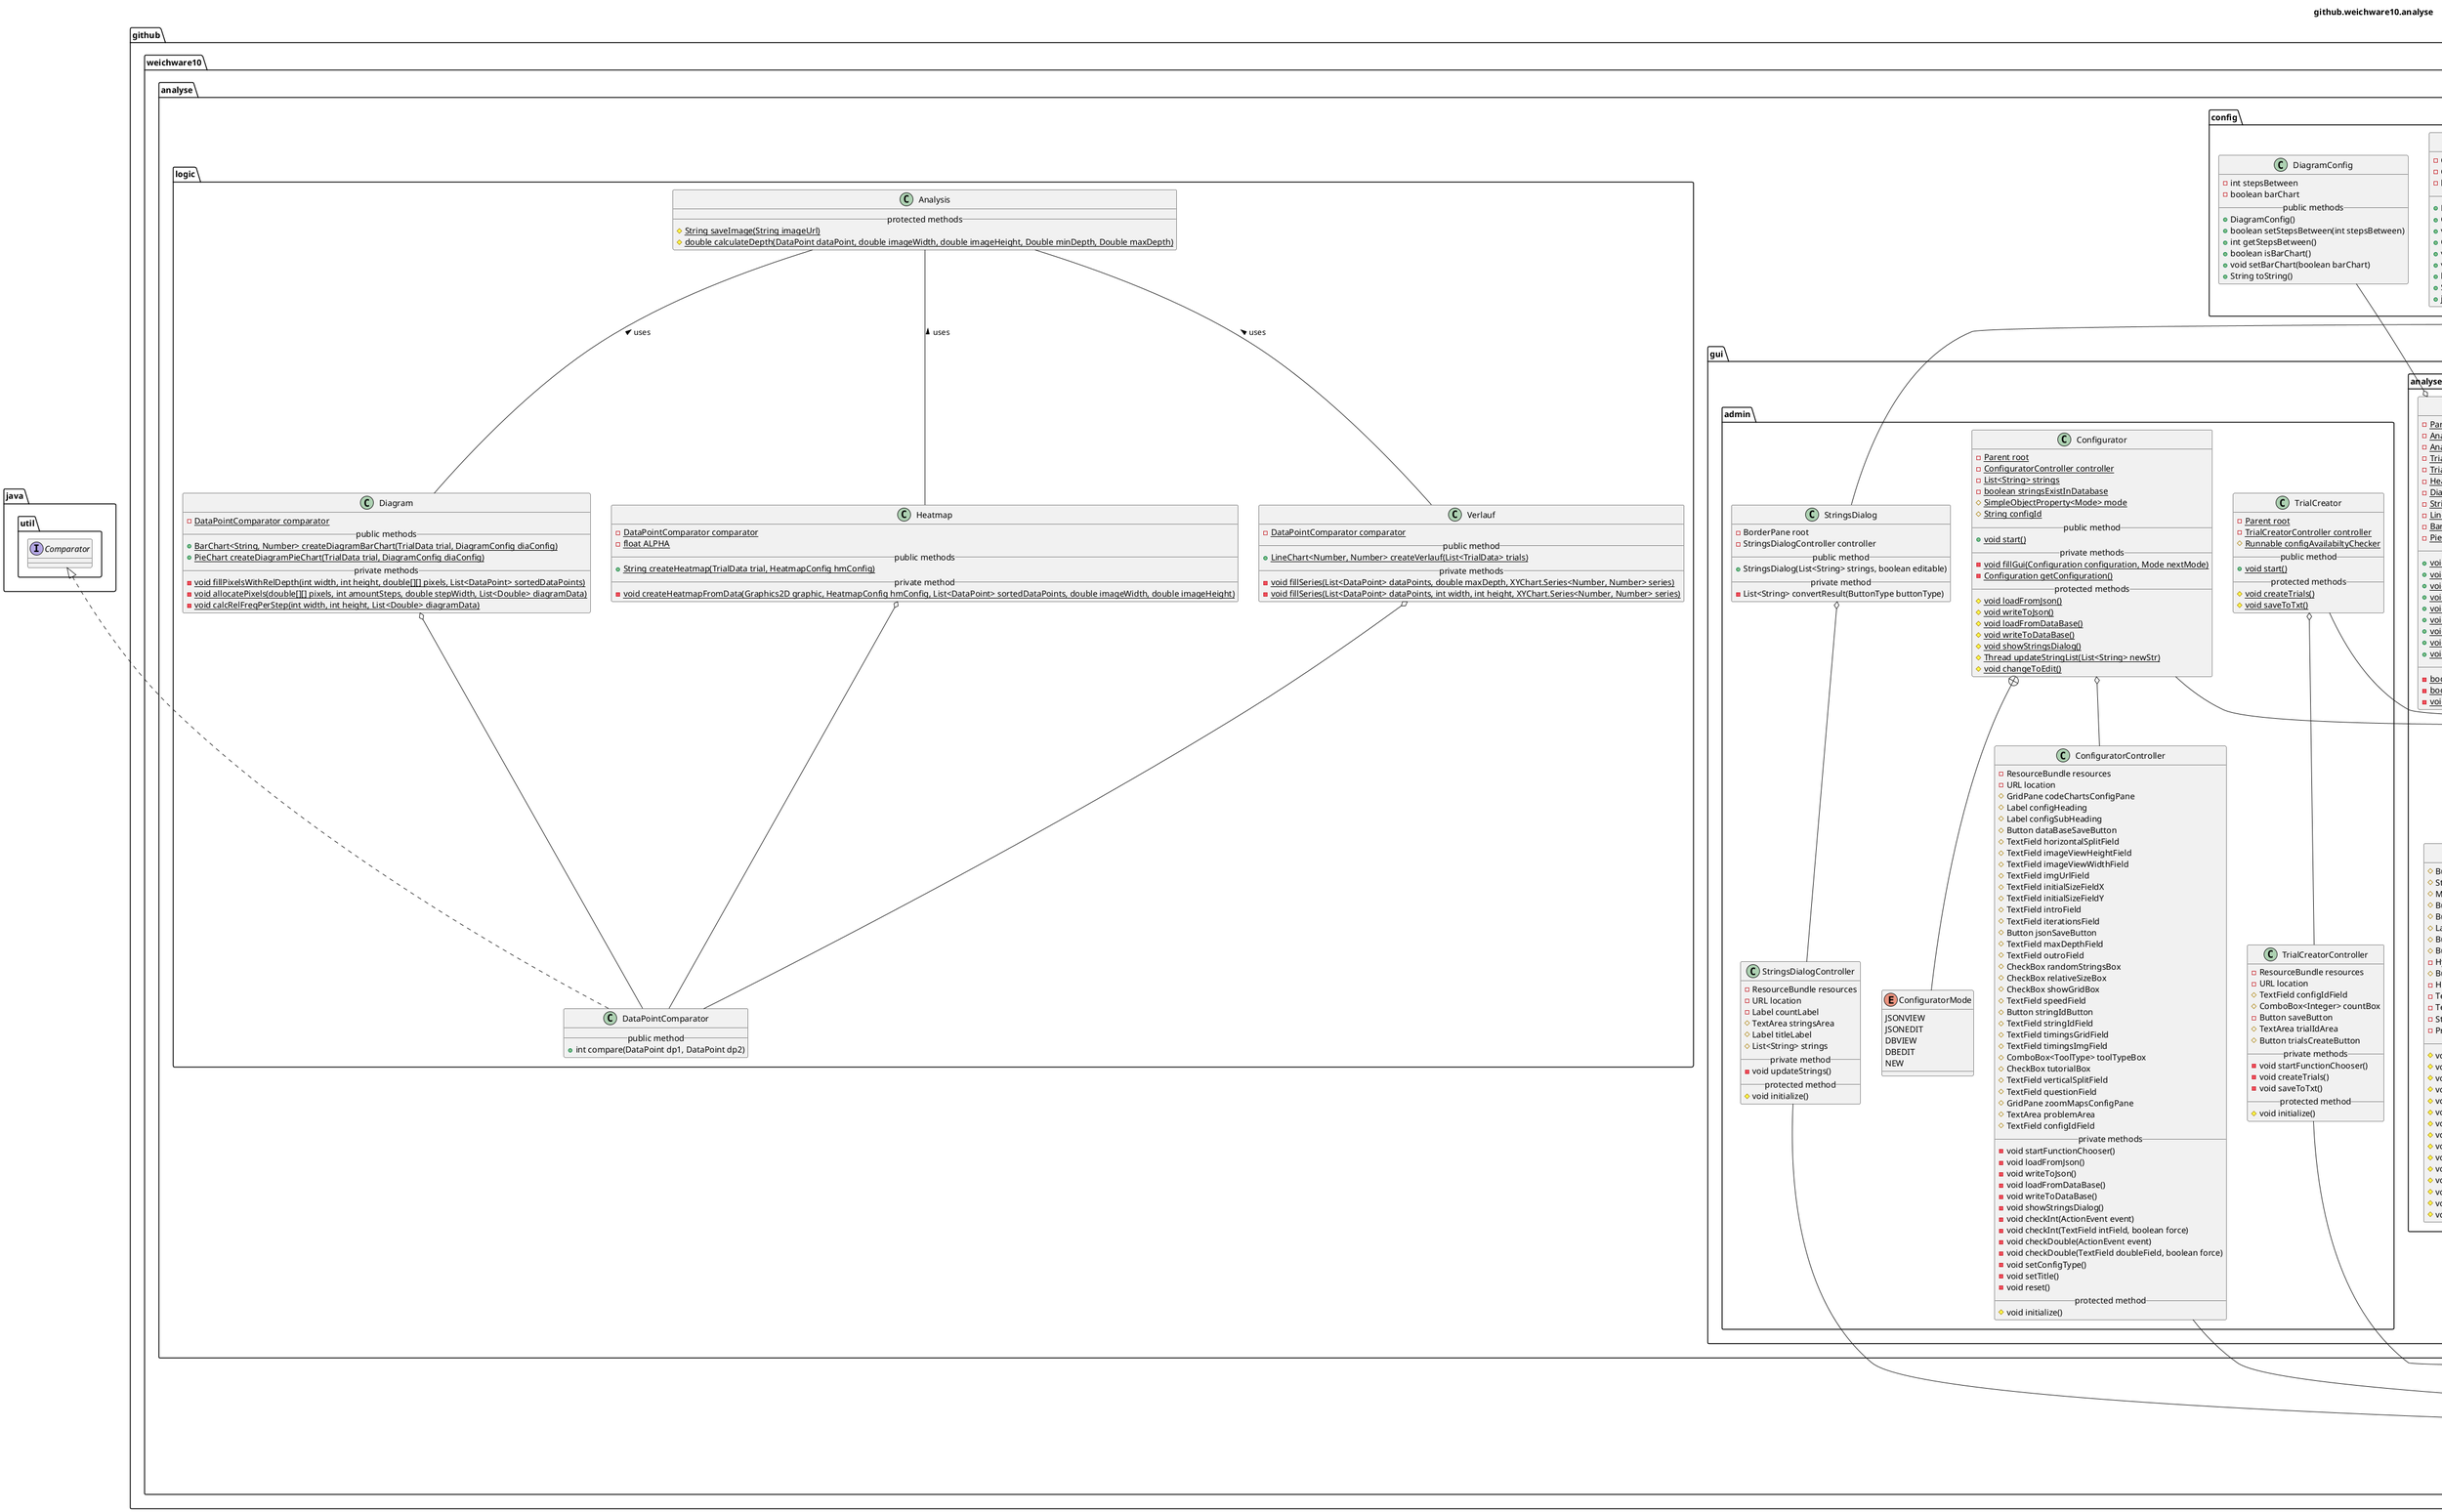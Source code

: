 @startuml github.weichware10.analyse

' left to right direction
title github.weichware10.analyse

package github.weichware10.analyse {

    class github.weichware10.analyse.Main {
        {static}+ Stage primaryStage
        {static}+ DataBaseClient dataBaseClient
        {static}+ String databaseUrl
        {static}+ int MINWIDTH
        {static}+ int MINHEIGHT
        __public methods__
        {static}+ void main(String[] args)
        + void start(Stage primaryStage)
    }

    package github.weichware10.analyse.config {

        class github.weichware10.analyse.config.DiagramConfig {
            - int stepsBetween
            - boolean barChart
            __public methods__
            +  DiagramConfig()
            + boolean setStepsBetween(int stepsBetween)
            + int getStepsBetween()
            + boolean isBarChart()
            + void setBarChart(boolean barChart)
            + String toString()
        }

        class github.weichware10.analyse.config.HeatmapConfig {
            - Color minColorDiff
            - Color maxColorDiff
            - boolean image
            __public methods__
            +  HeatmapConfig()
            + Color getMinColorDiff()
            + void setMinColorDiff(Color minColorDiff)
            + Color getMaxColorDiff()
            + void setMaxColorDiff(Color maxColorDiff)
            + void setImage(boolean image)
            + boolean isImage()
            + String toString()
            {static}+ java.awt.Color fxToAwtColor(Color color)
        }

    }

    package github.weichware10.analyse.logic {

        class github.weichware10.analyse.logic.Analysis {
            __protected methods__
            {static}# String saveImage(String imageUrl)
            {static}# double calculateDepth(DataPoint dataPoint, double imageWidth, double imageHeight, Double minDepth, Double maxDepth)
        }

        class github.weichware10.analyse.logic.DataPointComparator {
            __public method__
            + int compare(DataPoint dp1, DataPoint dp2)
        }

        class github.weichware10.analyse.logic.Diagram {
            {static}- DataPointComparator comparator
            __public methods__
            {static}+ BarChart<String, Number> createDiagramBarChart(TrialData trial, DiagramConfig diaConfig)
            {static}+ PieChart createDiagramPieChart(TrialData trial, DiagramConfig diaConfig)
            __private methods__
            {static}- void fillPixelsWithRelDepth(int width, int height, double[][] pixels, List<DataPoint> sortedDataPoints)
            {static}- void allocatePixels(double[][] pixels, int amountSteps, double stepWidth, List<Double> diagramData)
            {static}- void calcRelFreqPerStep(int width, int height, List<Double> diagramData)
        }

        class github.weichware10.analyse.logic.Heatmap {
            {static}- DataPointComparator comparator
            {static}- float ALPHA
            __public methods__
            {static}+ String createHeatmap(TrialData trial, HeatmapConfig hmConfig)
            __private method__
            {static}- void createHeatmapFromData(Graphics2D graphic, HeatmapConfig hmConfig, List<DataPoint> sortedDataPoints, double imageWidth, double imageHeight)
        }

        class github.weichware10.analyse.logic.Verlauf {
            {static}- DataPointComparator comparator
            __public method__
            {static}+ LineChart<Number, Number> createVerlauf(List<TrialData> trials)
            __private methods__
            {static}- void fillSeries(List<DataPoint> dataPoints, double maxDepth, XYChart.Series<Number, Number> series)
            {static}- void fillSeries(List<DataPoint> dataPoints, int width, int height, XYChart.Series<Number, Number> series)
        }

    }

    package github.weichware10.analyse.enums {

        enum github.weichware10.analyse.enums.AnalyseType {
            HEATMAP
            VERLAUF
            COMPVERLAUF
            RELDEPTHDISTR
        }

    }

    package github.weichware10.analyse.gui {

        package github.weichware10.analyse.gui.admin {

            class github.weichware10.analyse.gui.admin.Configurator {
                {static}- Parent root
                {static}- ConfiguratorController controller
                {static}- List<String> strings
                {static}- boolean stringsExistInDatabase
                {static}# SimpleObjectProperty<Mode> mode
                {static}# String configId
                __public method__
                {static}+ void start()
                __private methods__
                {static}- void fillGui(Configuration configuration, Mode nextMode)
                {static}- Configuration getConfiguration()
                __protected methods__
                {static}# void loadFromJson()
                {static}# void writeToJson()
                {static}# void loadFromDataBase()
                {static}# void writeToDataBase()
                {static}# void showStringsDialog()
                {static}# Thread updateStringList(List<String> newStr)
                {static}# void changeToEdit()
            }
            enum github.weichware10.analyse.gui.admin.ConfiguratorMode {
                JSONVIEW
                JSONEDIT
                DBVIEW
                DBEDIT
                NEW
            }
            github.weichware10.analyse.gui.admin.Configurator +-- github.weichware10.analyse.gui.admin.ConfiguratorMode

            class github.weichware10.analyse.gui.admin.ConfiguratorController {
                - ResourceBundle resources
                - URL location
                # GridPane codeChartsConfigPane
                # Label configHeading
                # Label configSubHeading
                # Button dataBaseSaveButton
                # TextField horizontalSplitField
                # TextField imageViewHeightField
                # TextField imageViewWidthField
                # TextField imgUrlField
                # TextField initialSizeFieldX
                # TextField initialSizeFieldY
                # TextField introField
                # TextField iterationsField
                # Button jsonSaveButton
                # TextField maxDepthField
                # TextField outroField
                # CheckBox randomStringsBox
                # CheckBox relativeSizeBox
                # CheckBox showGridBox
                # TextField speedField
                # Button stringIdButton
                # TextField stringIdField
                # TextField timingsGridField
                # TextField timingsImgField
                # ComboBox<ToolType> toolTypeBox
                # CheckBox tutorialBox
                # TextField verticalSplitField
                # TextField questionField
                # GridPane zoomMapsConfigPane
                # TextArea problemArea
                # TextField configIdField
                __private methods__
                - void startFunctionChooser()
                - void loadFromJson()
                - void writeToJson()
                - void loadFromDataBase()
                - void writeToDataBase()
                - void showStringsDialog()
                - void checkInt(ActionEvent event)
                - void checkInt(TextField intField, boolean force)
                - void checkDouble(ActionEvent event)
                - void checkDouble(TextField doubleField, boolean force)
                - void setConfigType()
                - void setTitle()
                - void reset()
                __protected method__
                # void initialize()
            }

            class github.weichware10.analyse.gui.admin.StringsDialog {
                - BorderPane root
                - StringsDialogController controller
                __public method__
                +  StringsDialog(List<String> strings, boolean editable)
                __private method__
                - List<String> convertResult(ButtonType buttonType)
            }

            class github.weichware10.analyse.gui.admin.StringsDialogController {
                - ResourceBundle resources
                - URL location
                - Label countLabel
                # TextArea stringsArea
                # Label titleLabel
                # List<String> strings
                __private method__
                - void updateStrings()
                __protected method__
                # void initialize()
            }

            class github.weichware10.analyse.gui.admin.TrialCreator {
                {static}- Parent root
                {static}- TrialCreatorController controller
                {static}# Runnable configAvailabiltyChecker
                __public method__
                {static}+ void start()
                __protected methods__
                {static}# void createTrials()
                {static}# void saveToTxt()
            }

            class github.weichware10.analyse.gui.admin.TrialCreatorController {
                - ResourceBundle resources
                - URL location
                # TextField configIdField
                # ComboBox<Integer> countBox
                - Button saveButton
                # TextArea trialIdArea
                # Button trialsCreateButton
                __private methods__
                - void startFunctionChooser()
                - void createTrials()
                - void saveToTxt()
                __protected method__
                # void initialize()
            }

        }

        package github.weichware10.analyse.gui.analyse {

            class github.weichware10.analyse.gui.analyse.Analyzer {
                {static}- Parent root
                {static}- AnalyzerController controller
                {static}- AnalyseType analyseType
                {static}- TrialData trial
                {static}- TrialData trialComp
                {static}- HeatmapConfig hmConfig
                {static}- DiagramConfig diaConfig
                {static}- String heatmapImage
                {static}- LineChart<Number, Number> verlaufLineChart
                {static}- BarChart<String, Number> diagramBarChart
                {static}- PieChart diagramPieChart
                __public methods__
                {static}+ void start()
                {static}+ void setAnalyseType(AnalyseType analyseType)
                {static}+ void setTrialId()
                {static}+ void setTrialIdComp()
                {static}+ void setConfig()
                {static}+ void analyse()
                {static}+ void export()
                {static}+ void exportRaw()
                {static}+ void reset()
                __private methods__
                {static}- boolean saveImage(String location)
                {static}- boolean saveAsPng(String location)
                {static}- void exportRaw(TrialData trial)
            }

            class github.weichware10.analyse.gui.analyse.AnalyzerController {
                # Button analyseButton
                # StackPane analysePane
                # MenuButton analyseTypMenuButton
                # Button backButton
                # Button configButton
                # Label errorLabel
                # Button exportButton
                # Button exportRawButton
                - Hyperlink fileLink
                # Button selectCompTrialButton
                - HBox statusBox
                - Text statusTextLeft
                - Text statusTextRight
                - String filename
                - ProgressIndicator pi
                __protected methods__
                # void setStatus(String statusLeft, String filename, String statusRight)
                # void setStatusIndicator(boolean active)
                # void analyze(ActionEvent event)
                # void back(ActionEvent event)
                # void export(ActionEvent event)
                # void exportRaw(ActionEvent event)
                # void openFile(ActionEvent event)
                # void selectTrial(ActionEvent event)
                # void selectTrialForComp(ActionEvent event)
                # void setCompVerlauf(ActionEvent event)
                # void setConfig(ActionEvent event)
                # void setHeatmap(ActionEvent event)
                # void setRelDepthDistr(ActionEvent event)
                # void setVerlauf(ActionEvent event)
                # void initialize()
            }

            class github.weichware10.analyse.gui.analyse.DiagramConfigurator {
                {static}- VBox root
                {static}- DiagramConfiguratorController controller
                __public method__
                {static}+ void start(DiagramConfig diaConfig, AnalyseType analyseType)
            }

            class github.weichware10.analyse.gui.analyse.DiagramConfiguratorController {
                - int steps
                - RadioButton barChart
                - RadioButton pieChart
                # Slider stepsSlider
                # Label stepsLabel
                __private methods__
                - void selectBarChart(ActionEvent event)
                - void selectPieChart(ActionEvent event)
                __protected methods__
                # boolean isBarChart()
                # void setBarChart(boolean selected)
                # void setPieChart(boolean selected)
                # void initStepsSlider(int current)
                # int getSteps()
                # void initialize()
            }

            class github.weichware10.analyse.gui.analyse.HeatmapConfigurator {
                {static}- VBox root
                {static}- HeatmapConfiguratorController controller
                __public method__
                {static}+ void start(HeatmapConfig hmConfig)
            }

            class github.weichware10.analyse.gui.analyse.HeatmapConfiguratorController {
                # ColorPicker maxColorDiff
                # ColorPicker minColorDiff
                # CheckBox showImage
                __protected methods__
                # Color getMaxColorDiff()
                # Color getMinColorDiff()
                # boolean getShowImage()
                # void setMaxColorDiff(Color maxColorDiff)
                # void setMinColorDiff(Color minColorDiff)
                # void setShowImage(boolean showImage)
                # void initialize()
            }

            class github.weichware10.analyse.gui.analyse.TrialSelector {
                {static}- BorderPane root
                {static}- TrialSelectorController controller
                {static}- String trialId
                {static}- TrialData trialData
                {static}- String fixedConfigId
                {static}- Dialog<Void> selectorDialog
                {static}- Button selectButton
                __public method__
                {static}+ TrialData getTrialData(String fixedConfigId)
                __private methods__
                {static}- DateTime localDateToDateTime(java.time.LocalDate localDate, boolean endOfDay)
                {static}- BorderPane initialize()
                {static}- void selectEventFilter(ActionEvent selectEvent)
                __protected methods__
                {static}# void search()
                {static}# void searchForList()
                {static}# void searchForTrial()
                {static}# void loadFromJson(ActionEvent jsonEvent)
                {static}# void reset()
            }

            class github.weichware10.analyse.gui.analyse.TrialSelectorController {
                - int minAmount
                - int maxAmount
                - int defaultAmount
                # ComboBox<Integer> amountBox
                # TextField configIdField
                # DatePicker endPicker
                # TableView<TrialData> resultTable
                # DatePicker startPicker
                # ComboBox<ToolType> toolTypeBox
                # Button searchButton
                # Label warnLabel
                # ProgressIndicator indicator
                # TextField trialIdField
                # Label jsonLabel
                __private methods__
                - void search()
                - void reset()
                __protected methods__
                # Integer checkAmountInput()
                # void setWarn(String warn)
                # void initEndPicker()
                # void initResultTable()
                # void initAmountBox(int minAmount, int maxAmount, int defaultAmount)
                # void initAmountBox()
                # void initToolTypeBox()
                # void initialize()
            }

        }

        package github.weichware10.analyse.gui.general {
            class github.weichware10.analyse.gui.general.FunctionChooser {
                {static}- Parent root
                __public method__
                {static}+ void start()
            }

            class github.weichware10.analyse.gui.general.FunctionChooserController {
                - Button trialCreatorButton
                - Button configuratorButton
                __protected methods__
                # void initialize()
                # void logOut()
                # void startAnalyzer()
                # void startConfigurator()
                # void startTrialCreator()
            }

            class github.weichware10.analyse.gui.general.Login {
                {static}- SimpleBooleanProperty connection
                {static}+ ObservableBooleanValue hasConnection
                {static}- Parent root
                __public methods__
                {static}+ void start()
                {static}+ void logOut()
                {static}+ void connectToDatabase(String username, String password, String schema, Text warnText, TextArea errorText, ProgressIndicator indicator)
                __private method__
                {static}- void setError(Text warnText, TextArea errorText, ProgressIndicator indicator, boolean loading, Exception e)
            }

            class github.weichware10.analyse.gui.general.LoginController {
                - TextField benutzernameId
                - PasswordField passwortId
                - TextField schemaId
                - Text warnText
                - TextArea errorText
                - ProgressIndicator indicator
                __private methods__
                - void loginOnEnter(KeyEvent keyEvent)
                - void loginToDatabase()
                - void closeProgramm()
                __protected method__
                # void initialize()
            }

            class github.weichware10.analyse.gui.general.MainMenuBar {
                {static}- MenuBar root
                __public method__
                {static}+ MenuBar getMenuBar()
                __protected methods__
                {static}# void openDocs()
                {static}# void changeDataBaseUrl()
                {static}# void resetDataBaseUrl()
            }

            class github.weichware10.analyse.gui.general.MainMenuBarController {
                - MenuItem logOutMenu
                - MenuItem logsMenu
                __public method__
                + void openDocumentation()
                __private method__
                - void setLogOutDisable(ObservableBooleanValue obs)
                __protected methods__
                # void logOut()
                # void resetDataBaseUrl()
                # void setDataBaseUrl()
                # void toggleLogs()
                # void setLogText(ObservableBooleanValue visible)
                # void initialize()
            }

        }
    }

}

' Interaktionen admin
github.weichware10.analyse.gui.admin.Configurator o-- github.weichware10.analyse.gui.admin.ConfiguratorController
github.weichware10.analyse.gui.admin.StringsDialog o-- github.weichware10.analyse.gui.admin.StringsDialogController
github.weichware10.analyse.gui.admin.TrialCreator o-- github.weichware10.analyse.gui.admin.TrialCreatorController

' Interaktionen analyse
github.weichware10.analyse.gui.analyse.Analyzer o-- github.weichware10.analyse.gui.analyse.AnalyzerController
github.weichware10.analyse.gui.analyse.Analyzer o-u- github.weichware10.analyse.enums.AnalyseType
github.weichware10.analyse.gui.analyse.Analyzer o-u- github.weichware10.analyse.config.HeatmapConfig
github.weichware10.analyse.gui.analyse.Analyzer o-u- github.weichware10.analyse.config.DiagramConfig
github.weichware10.analyse.gui.analyse.DiagramConfigurator o-- github.weichware10.analyse.gui.analyse.DiagramConfiguratorController
github.weichware10.analyse.gui.analyse.HeatmapConfigurator o-- github.weichware10.analyse.gui.analyse.HeatmapConfiguratorController
github.weichware10.analyse.gui.analyse.TrialSelector o-- github.weichware10.analyse.gui.analyse.TrialSelectorController

' Interaktionen general
github.weichware10.analyse.gui.general.Login o-- github.weichware10.analyse.gui.general.LoginController
github.weichware10.analyse.gui.general.MainMenuBar o-- github.weichware10.analyse.gui.general.MainMenuBarController
github.weichware10.analyse.gui.general.FunctionChooser o-- github.weichware10.analyse.gui.general.FunctionChooserController

' Interaktionen logic
github.weichware10.analyse.logic.Diagram o-d- github.weichware10.analyse.logic.DataPointComparator
github.weichware10.analyse.logic.Heatmap o-d- github.weichware10.analyse.logic.DataPointComparator
github.weichware10.analyse.logic.Verlauf o-d- github.weichware10.analyse.logic.DataPointComparator
github.weichware10.analyse.logic.Diagram -u- github.weichware10.analyse.logic.Analysis : > uses
github.weichware10.analyse.logic.Heatmap -u- github.weichware10.analyse.logic.Analysis : > uses
github.weichware10.analyse.logic.Verlauf -u- github.weichware10.analyse.logic.Analysis : > uses

' Interaktionen Application
class javafx.application.Application
javafx.application.Application <|-- github.weichware10.analyse.Main

' Interaktionen Dialog
class javafx.scene.control.Dialog
javafx.scene.control.Dialog <|-l- github.weichware10.analyse.gui.admin.StringsDialog

' Interaktionen Comparator
interface java.util.Comparator
java.util.Comparator <|.. github.weichware10.analyse.logic.DataPointComparator

' Vererbungen Util
' Vererbungen AbsScene
class github.weichware10.util.gui.AbsScene
github.weichware10.util.gui.AbsScene <|-- github.weichware10.analyse.gui.admin.Configurator
github.weichware10.util.gui.AbsScene <|-- github.weichware10.analyse.gui.admin.TrialCreator
github.weichware10.util.gui.AbsScene <|-- github.weichware10.analyse.gui.analyse.Analyzer
github.weichware10.util.gui.AbsScene <|-- github.weichware10.analyse.gui.analyse.DiagramConfigurator
github.weichware10.util.gui.AbsScene <|-- github.weichware10.analyse.gui.analyse.HeatmapConfigurator
github.weichware10.util.gui.AbsScene <|-- github.weichware10.analyse.gui.analyse.TrialSelector
github.weichware10.util.gui.AbsScene <|-- github.weichware10.analyse.gui.general.FunctionChooser
github.weichware10.util.gui.AbsScene <|-- github.weichware10.analyse.gui.general.Login
github.weichware10.util.gui.AbsScene <|-- github.weichware10.analyse.gui.general.MainMenuBar

' Vererbungen AbsSceneController
class github.weichware10.util.gui.AbsSceneController
github.weichware10.util.gui.AbsSceneController <|-u- github.weichware10.analyse.gui.admin.ConfiguratorController
github.weichware10.util.gui.AbsSceneController <|-u- github.weichware10.analyse.gui.admin.StringsDialogController
github.weichware10.util.gui.AbsSceneController <|-u- github.weichware10.analyse.gui.admin.TrialCreatorController
github.weichware10.util.gui.AbsSceneController <|-u- github.weichware10.analyse.gui.analyse.AnalyzerController
github.weichware10.util.gui.AbsSceneController <|-u- github.weichware10.analyse.gui.analyse.DiagramConfiguratorController
github.weichware10.util.gui.AbsSceneController <|-u- github.weichware10.analyse.gui.analyse.HeatmapConfiguratorController
github.weichware10.util.gui.AbsSceneController <|-u- github.weichware10.analyse.gui.analyse.TrialSelectorController
github.weichware10.util.gui.AbsSceneController <|-u- github.weichware10.analyse.gui.general.FunctionChooserController
github.weichware10.util.gui.AbsSceneController <|-u- github.weichware10.analyse.gui.general.LoginController
github.weichware10.util.gui.AbsSceneController <|-u- github.weichware10.analyse.gui.general.MainMenuBarController

@enduml
